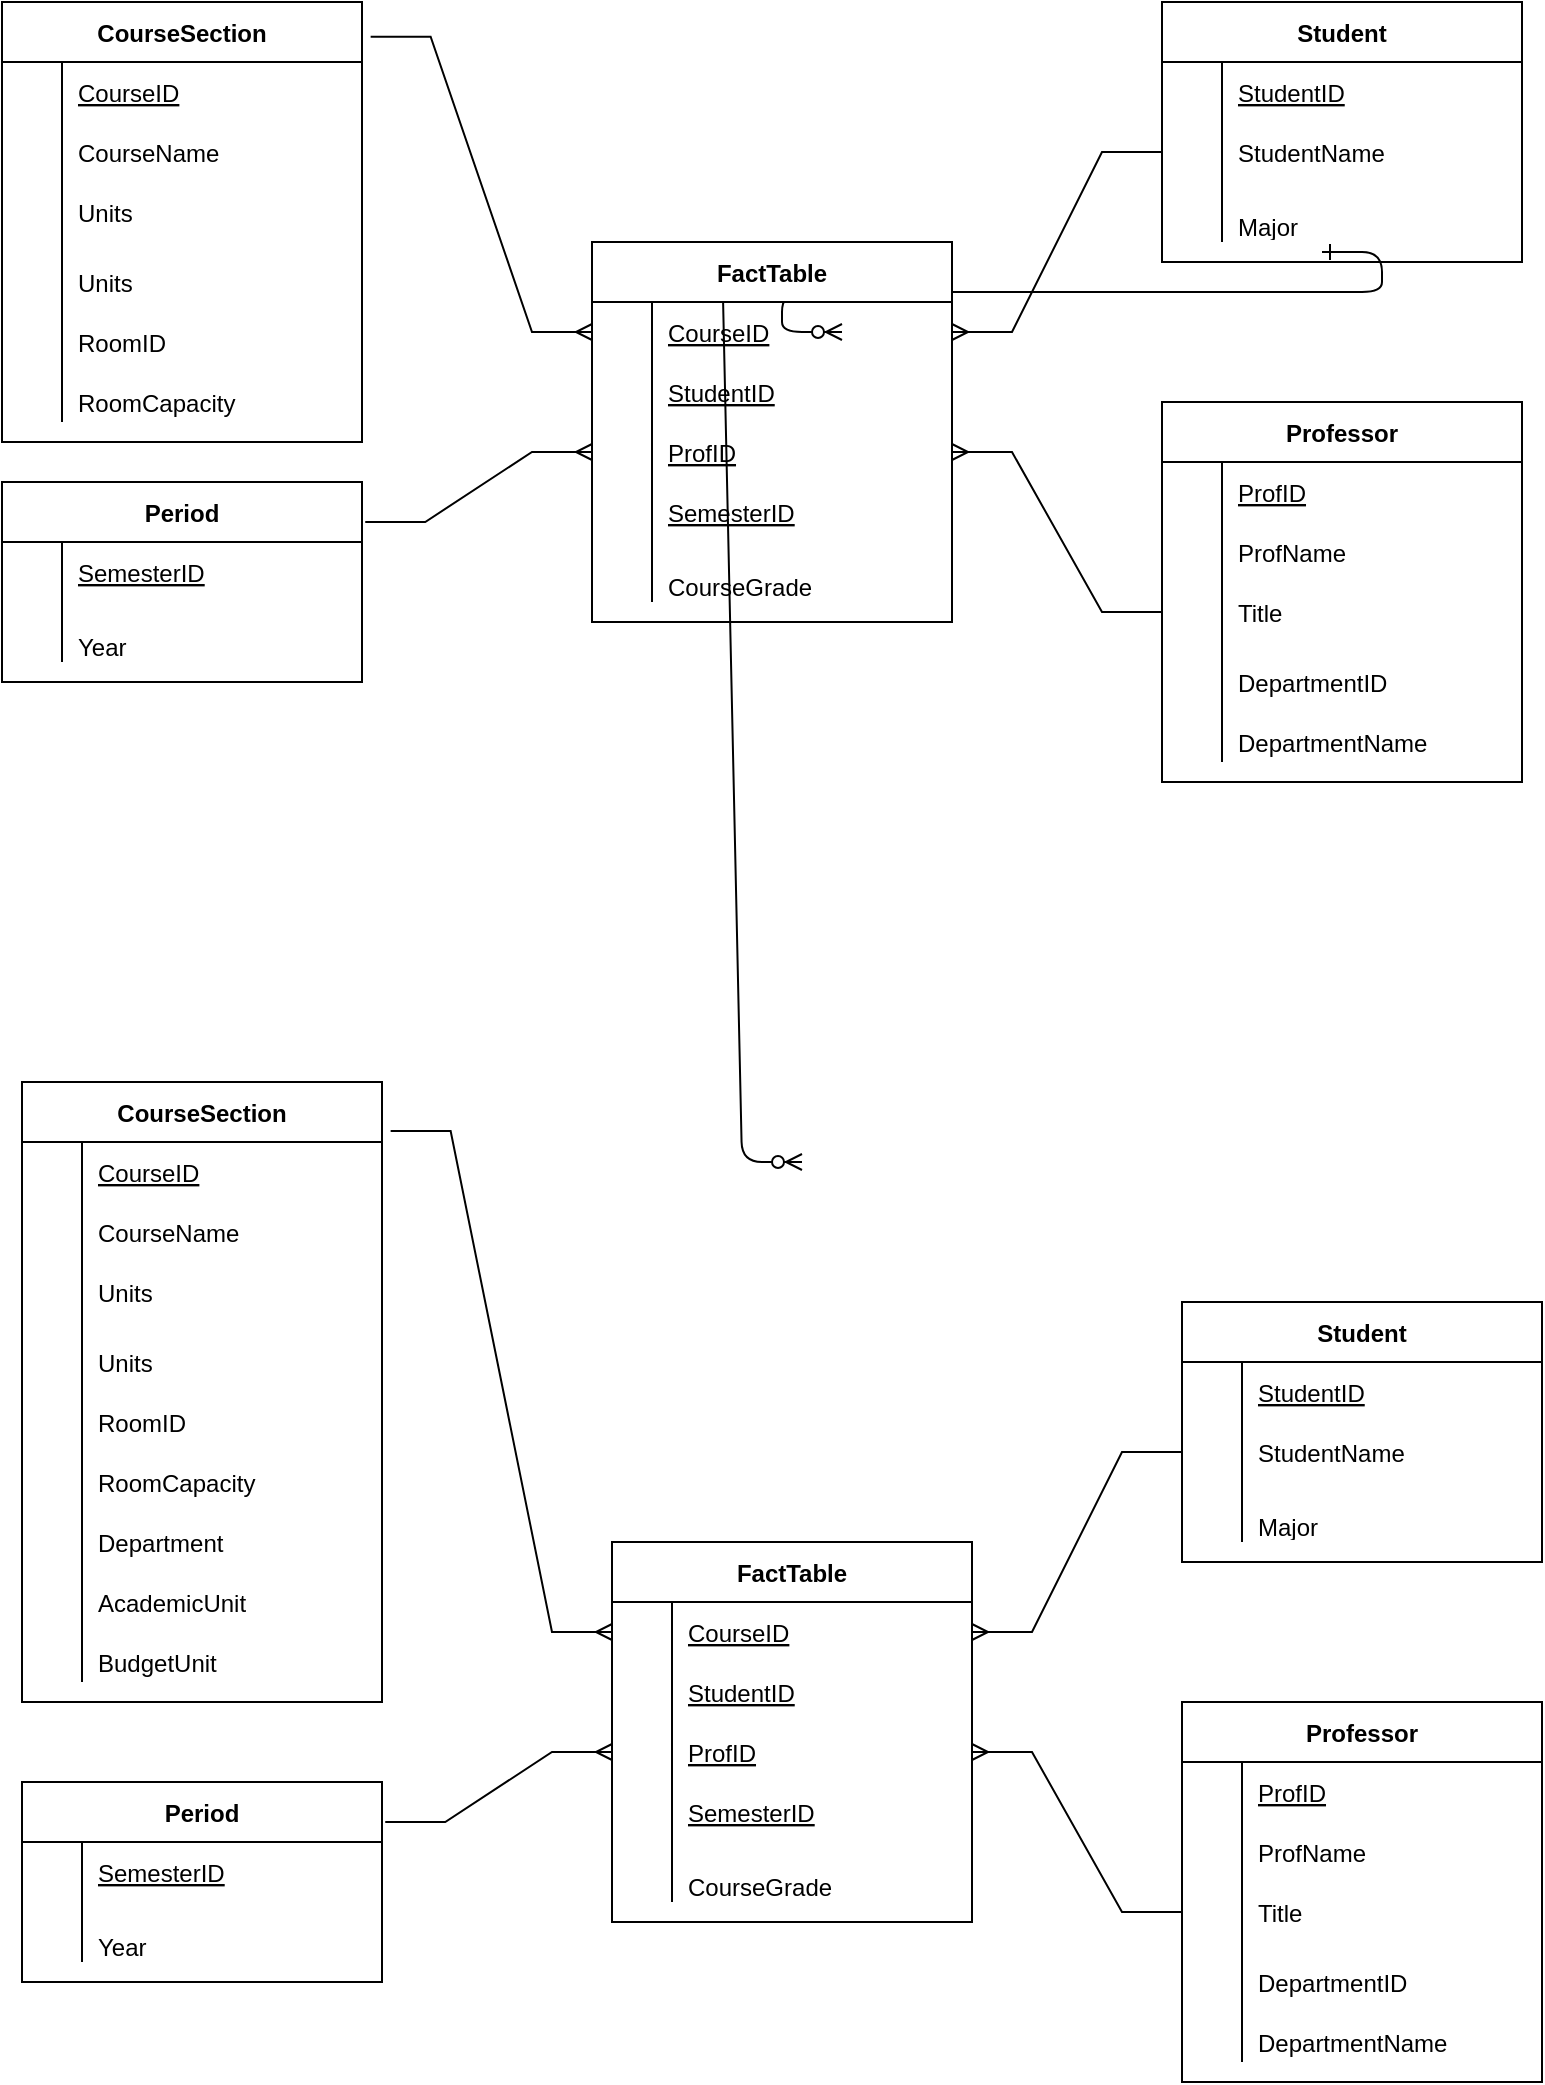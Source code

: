 <mxfile version="20.4.1" type="github">
  <diagram id="R2lEEEUBdFMjLlhIrx00" name="Page-1">
    <mxGraphModel dx="989" dy="513" grid="1" gridSize="10" guides="1" tooltips="1" connect="1" arrows="1" fold="1" page="1" pageScale="1" pageWidth="850" pageHeight="1100" math="0" shadow="0" extFonts="Permanent Marker^https://fonts.googleapis.com/css?family=Permanent+Marker">
      <root>
        <mxCell id="0" />
        <mxCell id="1" parent="0" />
        <mxCell id="C-vyLk0tnHw3VtMMgP7b-1" value="" style="edgeStyle=entityRelationEdgeStyle;endArrow=ERzeroToMany;startArrow=ERone;endFill=1;startFill=0;" parent="1" target="C-vyLk0tnHw3VtMMgP7b-6" edge="1">
          <mxGeometry width="100" height="100" relative="1" as="geometry">
            <mxPoint x="370" y="165" as="sourcePoint" />
            <mxPoint x="440" y="620" as="targetPoint" />
          </mxGeometry>
        </mxCell>
        <mxCell id="C-vyLk0tnHw3VtMMgP7b-12" value="" style="edgeStyle=entityRelationEdgeStyle;endArrow=ERzeroToMany;startArrow=ERone;endFill=1;startFill=0;" parent="1" target="C-vyLk0tnHw3VtMMgP7b-17" edge="1">
          <mxGeometry width="100" height="100" relative="1" as="geometry">
            <mxPoint x="700" y="165" as="sourcePoint" />
            <mxPoint x="460" y="205" as="targetPoint" />
          </mxGeometry>
        </mxCell>
        <mxCell id="HSS70g6bYZJWg5Bg4M9G-1" value="CourseSection" style="shape=table;startSize=30;container=1;collapsible=1;childLayout=tableLayout;fixedRows=1;rowLines=0;fontStyle=1;align=center;resizeLast=1;" vertex="1" parent="1">
          <mxGeometry x="40" y="40" width="180" height="220" as="geometry">
            <mxRectangle x="140" y="142" width="130" height="30" as="alternateBounds" />
          </mxGeometry>
        </mxCell>
        <mxCell id="HSS70g6bYZJWg5Bg4M9G-5" value="" style="shape=tableRow;horizontal=0;startSize=0;swimlaneHead=0;swimlaneBody=0;fillColor=none;collapsible=0;dropTarget=0;points=[[0,0.5],[1,0.5]];portConstraint=eastwest;top=0;left=0;right=0;bottom=0;" vertex="1" parent="HSS70g6bYZJWg5Bg4M9G-1">
          <mxGeometry y="30" width="180" height="30" as="geometry" />
        </mxCell>
        <mxCell id="HSS70g6bYZJWg5Bg4M9G-6" value="" style="shape=partialRectangle;connectable=0;fillColor=none;top=0;left=0;bottom=0;right=0;editable=1;overflow=hidden;" vertex="1" parent="HSS70g6bYZJWg5Bg4M9G-5">
          <mxGeometry width="30" height="30" as="geometry">
            <mxRectangle width="30" height="30" as="alternateBounds" />
          </mxGeometry>
        </mxCell>
        <mxCell id="HSS70g6bYZJWg5Bg4M9G-7" value="CourseID" style="shape=partialRectangle;connectable=0;fillColor=none;top=0;left=0;bottom=0;right=0;align=left;spacingLeft=6;overflow=hidden;fontStyle=4" vertex="1" parent="HSS70g6bYZJWg5Bg4M9G-5">
          <mxGeometry x="30" width="150" height="30" as="geometry">
            <mxRectangle width="150" height="30" as="alternateBounds" />
          </mxGeometry>
        </mxCell>
        <mxCell id="HSS70g6bYZJWg5Bg4M9G-8" value="" style="shape=tableRow;horizontal=0;startSize=0;swimlaneHead=0;swimlaneBody=0;fillColor=none;collapsible=0;dropTarget=0;points=[[0,0.5],[1,0.5]];portConstraint=eastwest;top=0;left=0;right=0;bottom=0;" vertex="1" parent="HSS70g6bYZJWg5Bg4M9G-1">
          <mxGeometry y="60" width="180" height="30" as="geometry" />
        </mxCell>
        <mxCell id="HSS70g6bYZJWg5Bg4M9G-9" value="" style="shape=partialRectangle;connectable=0;fillColor=none;top=0;left=0;bottom=0;right=0;editable=1;overflow=hidden;" vertex="1" parent="HSS70g6bYZJWg5Bg4M9G-8">
          <mxGeometry width="30" height="30" as="geometry">
            <mxRectangle width="30" height="30" as="alternateBounds" />
          </mxGeometry>
        </mxCell>
        <mxCell id="HSS70g6bYZJWg5Bg4M9G-10" value="CourseName" style="shape=partialRectangle;connectable=0;fillColor=none;top=0;left=0;bottom=0;right=0;align=left;spacingLeft=6;overflow=hidden;" vertex="1" parent="HSS70g6bYZJWg5Bg4M9G-8">
          <mxGeometry x="30" width="150" height="30" as="geometry">
            <mxRectangle width="150" height="30" as="alternateBounds" />
          </mxGeometry>
        </mxCell>
        <mxCell id="HSS70g6bYZJWg5Bg4M9G-11" value="" style="shape=tableRow;horizontal=0;startSize=0;swimlaneHead=0;swimlaneBody=0;fillColor=none;collapsible=0;dropTarget=0;points=[[0,0.5],[1,0.5]];portConstraint=eastwest;top=0;left=0;right=0;bottom=0;" vertex="1" parent="HSS70g6bYZJWg5Bg4M9G-1">
          <mxGeometry y="90" width="180" height="30" as="geometry" />
        </mxCell>
        <mxCell id="HSS70g6bYZJWg5Bg4M9G-12" value="" style="shape=partialRectangle;connectable=0;fillColor=none;top=0;left=0;bottom=0;right=0;editable=1;overflow=hidden;" vertex="1" parent="HSS70g6bYZJWg5Bg4M9G-11">
          <mxGeometry width="30" height="30" as="geometry">
            <mxRectangle width="30" height="30" as="alternateBounds" />
          </mxGeometry>
        </mxCell>
        <mxCell id="HSS70g6bYZJWg5Bg4M9G-13" value="Units" style="shape=partialRectangle;connectable=0;fillColor=none;top=0;left=0;bottom=0;right=0;align=left;spacingLeft=6;overflow=hidden;" vertex="1" parent="HSS70g6bYZJWg5Bg4M9G-11">
          <mxGeometry x="30" width="150" height="30" as="geometry">
            <mxRectangle width="150" height="30" as="alternateBounds" />
          </mxGeometry>
        </mxCell>
        <mxCell id="HSS70g6bYZJWg5Bg4M9G-29" style="shape=tableRow;horizontal=0;startSize=0;swimlaneHead=0;swimlaneBody=0;fillColor=none;collapsible=0;dropTarget=0;points=[[0,0.5],[1,0.5]];portConstraint=eastwest;top=0;left=0;right=0;bottom=0;" vertex="1" parent="HSS70g6bYZJWg5Bg4M9G-1">
          <mxGeometry y="120" width="180" height="30" as="geometry" />
        </mxCell>
        <mxCell id="HSS70g6bYZJWg5Bg4M9G-30" style="shape=partialRectangle;connectable=0;fillColor=none;top=0;left=0;bottom=0;right=0;editable=1;overflow=hidden;" vertex="1" parent="HSS70g6bYZJWg5Bg4M9G-29">
          <mxGeometry width="30" height="30" as="geometry">
            <mxRectangle width="30" height="30" as="alternateBounds" />
          </mxGeometry>
        </mxCell>
        <mxCell id="HSS70g6bYZJWg5Bg4M9G-31" value="Units" style="shape=partialRectangle;connectable=0;fillColor=none;top=0;left=0;bottom=0;right=0;align=left;spacingLeft=6;overflow=hidden;verticalAlign=bottom;" vertex="1" parent="HSS70g6bYZJWg5Bg4M9G-29">
          <mxGeometry x="30" width="150" height="30" as="geometry">
            <mxRectangle width="150" height="30" as="alternateBounds" />
          </mxGeometry>
        </mxCell>
        <mxCell id="HSS70g6bYZJWg5Bg4M9G-32" style="shape=tableRow;horizontal=0;startSize=0;swimlaneHead=0;swimlaneBody=0;fillColor=none;collapsible=0;dropTarget=0;points=[[0,0.5],[1,0.5]];portConstraint=eastwest;top=0;left=0;right=0;bottom=0;" vertex="1" parent="HSS70g6bYZJWg5Bg4M9G-1">
          <mxGeometry y="150" width="180" height="30" as="geometry" />
        </mxCell>
        <mxCell id="HSS70g6bYZJWg5Bg4M9G-33" style="shape=partialRectangle;connectable=0;fillColor=none;top=0;left=0;bottom=0;right=0;editable=1;overflow=hidden;" vertex="1" parent="HSS70g6bYZJWg5Bg4M9G-32">
          <mxGeometry width="30" height="30" as="geometry">
            <mxRectangle width="30" height="30" as="alternateBounds" />
          </mxGeometry>
        </mxCell>
        <mxCell id="HSS70g6bYZJWg5Bg4M9G-34" value="RoomID" style="shape=partialRectangle;connectable=0;fillColor=none;top=0;left=0;bottom=0;right=0;align=left;spacingLeft=6;overflow=hidden;verticalAlign=bottom;" vertex="1" parent="HSS70g6bYZJWg5Bg4M9G-32">
          <mxGeometry x="30" width="150" height="30" as="geometry">
            <mxRectangle width="150" height="30" as="alternateBounds" />
          </mxGeometry>
        </mxCell>
        <mxCell id="HSS70g6bYZJWg5Bg4M9G-100" style="shape=tableRow;horizontal=0;startSize=0;swimlaneHead=0;swimlaneBody=0;fillColor=none;collapsible=0;dropTarget=0;points=[[0,0.5],[1,0.5]];portConstraint=eastwest;top=0;left=0;right=0;bottom=0;" vertex="1" parent="HSS70g6bYZJWg5Bg4M9G-1">
          <mxGeometry y="180" width="180" height="30" as="geometry" />
        </mxCell>
        <mxCell id="HSS70g6bYZJWg5Bg4M9G-101" style="shape=partialRectangle;connectable=0;fillColor=none;top=0;left=0;bottom=0;right=0;editable=1;overflow=hidden;" vertex="1" parent="HSS70g6bYZJWg5Bg4M9G-100">
          <mxGeometry width="30" height="30" as="geometry">
            <mxRectangle width="30" height="30" as="alternateBounds" />
          </mxGeometry>
        </mxCell>
        <mxCell id="HSS70g6bYZJWg5Bg4M9G-102" value="&#xa;RoomCapacity&#xa;&#xa;" style="shape=partialRectangle;connectable=0;fillColor=none;top=0;left=0;bottom=0;right=0;align=left;spacingLeft=6;overflow=hidden;verticalAlign=bottom;" vertex="1" parent="HSS70g6bYZJWg5Bg4M9G-100">
          <mxGeometry x="30" width="150" height="30" as="geometry">
            <mxRectangle width="150" height="30" as="alternateBounds" />
          </mxGeometry>
        </mxCell>
        <mxCell id="HSS70g6bYZJWg5Bg4M9G-35" value="Professor" style="shape=table;startSize=30;container=1;collapsible=1;childLayout=tableLayout;fixedRows=1;rowLines=0;fontStyle=1;align=center;resizeLast=1;" vertex="1" parent="1">
          <mxGeometry x="620" y="240" width="180" height="190" as="geometry">
            <mxRectangle x="140" y="142" width="130" height="30" as="alternateBounds" />
          </mxGeometry>
        </mxCell>
        <mxCell id="HSS70g6bYZJWg5Bg4M9G-39" value="" style="shape=tableRow;horizontal=0;startSize=0;swimlaneHead=0;swimlaneBody=0;fillColor=none;collapsible=0;dropTarget=0;points=[[0,0.5],[1,0.5]];portConstraint=eastwest;top=0;left=0;right=0;bottom=0;" vertex="1" parent="HSS70g6bYZJWg5Bg4M9G-35">
          <mxGeometry y="30" width="180" height="30" as="geometry" />
        </mxCell>
        <mxCell id="HSS70g6bYZJWg5Bg4M9G-40" value="" style="shape=partialRectangle;connectable=0;fillColor=none;top=0;left=0;bottom=0;right=0;editable=1;overflow=hidden;" vertex="1" parent="HSS70g6bYZJWg5Bg4M9G-39">
          <mxGeometry width="30" height="30" as="geometry">
            <mxRectangle width="30" height="30" as="alternateBounds" />
          </mxGeometry>
        </mxCell>
        <mxCell id="HSS70g6bYZJWg5Bg4M9G-41" value="ProfID" style="shape=partialRectangle;connectable=0;fillColor=none;top=0;left=0;bottom=0;right=0;align=left;spacingLeft=6;overflow=hidden;fontStyle=4" vertex="1" parent="HSS70g6bYZJWg5Bg4M9G-39">
          <mxGeometry x="30" width="150" height="30" as="geometry">
            <mxRectangle width="150" height="30" as="alternateBounds" />
          </mxGeometry>
        </mxCell>
        <mxCell id="HSS70g6bYZJWg5Bg4M9G-42" value="" style="shape=tableRow;horizontal=0;startSize=0;swimlaneHead=0;swimlaneBody=0;fillColor=none;collapsible=0;dropTarget=0;points=[[0,0.5],[1,0.5]];portConstraint=eastwest;top=0;left=0;right=0;bottom=0;" vertex="1" parent="HSS70g6bYZJWg5Bg4M9G-35">
          <mxGeometry y="60" width="180" height="30" as="geometry" />
        </mxCell>
        <mxCell id="HSS70g6bYZJWg5Bg4M9G-43" value="" style="shape=partialRectangle;connectable=0;fillColor=none;top=0;left=0;bottom=0;right=0;editable=1;overflow=hidden;" vertex="1" parent="HSS70g6bYZJWg5Bg4M9G-42">
          <mxGeometry width="30" height="30" as="geometry">
            <mxRectangle width="30" height="30" as="alternateBounds" />
          </mxGeometry>
        </mxCell>
        <mxCell id="HSS70g6bYZJWg5Bg4M9G-44" value="ProfName" style="shape=partialRectangle;connectable=0;fillColor=none;top=0;left=0;bottom=0;right=0;align=left;spacingLeft=6;overflow=hidden;" vertex="1" parent="HSS70g6bYZJWg5Bg4M9G-42">
          <mxGeometry x="30" width="150" height="30" as="geometry">
            <mxRectangle width="150" height="30" as="alternateBounds" />
          </mxGeometry>
        </mxCell>
        <mxCell id="HSS70g6bYZJWg5Bg4M9G-45" value="" style="shape=tableRow;horizontal=0;startSize=0;swimlaneHead=0;swimlaneBody=0;fillColor=none;collapsible=0;dropTarget=0;points=[[0,0.5],[1,0.5]];portConstraint=eastwest;top=0;left=0;right=0;bottom=0;" vertex="1" parent="HSS70g6bYZJWg5Bg4M9G-35">
          <mxGeometry y="90" width="180" height="30" as="geometry" />
        </mxCell>
        <mxCell id="HSS70g6bYZJWg5Bg4M9G-46" value="" style="shape=partialRectangle;connectable=0;fillColor=none;top=0;left=0;bottom=0;right=0;editable=1;overflow=hidden;" vertex="1" parent="HSS70g6bYZJWg5Bg4M9G-45">
          <mxGeometry width="30" height="30" as="geometry">
            <mxRectangle width="30" height="30" as="alternateBounds" />
          </mxGeometry>
        </mxCell>
        <mxCell id="HSS70g6bYZJWg5Bg4M9G-47" value="Title" style="shape=partialRectangle;connectable=0;fillColor=none;top=0;left=0;bottom=0;right=0;align=left;spacingLeft=6;overflow=hidden;" vertex="1" parent="HSS70g6bYZJWg5Bg4M9G-45">
          <mxGeometry x="30" width="150" height="30" as="geometry">
            <mxRectangle width="150" height="30" as="alternateBounds" />
          </mxGeometry>
        </mxCell>
        <mxCell id="HSS70g6bYZJWg5Bg4M9G-48" style="shape=tableRow;horizontal=0;startSize=0;swimlaneHead=0;swimlaneBody=0;fillColor=none;collapsible=0;dropTarget=0;points=[[0,0.5],[1,0.5]];portConstraint=eastwest;top=0;left=0;right=0;bottom=0;" vertex="1" parent="HSS70g6bYZJWg5Bg4M9G-35">
          <mxGeometry y="120" width="180" height="30" as="geometry" />
        </mxCell>
        <mxCell id="HSS70g6bYZJWg5Bg4M9G-49" style="shape=partialRectangle;connectable=0;fillColor=none;top=0;left=0;bottom=0;right=0;editable=1;overflow=hidden;" vertex="1" parent="HSS70g6bYZJWg5Bg4M9G-48">
          <mxGeometry width="30" height="30" as="geometry">
            <mxRectangle width="30" height="30" as="alternateBounds" />
          </mxGeometry>
        </mxCell>
        <mxCell id="HSS70g6bYZJWg5Bg4M9G-50" value="DepartmentID" style="shape=partialRectangle;connectable=0;fillColor=none;top=0;left=0;bottom=0;right=0;align=left;spacingLeft=6;overflow=hidden;verticalAlign=bottom;" vertex="1" parent="HSS70g6bYZJWg5Bg4M9G-48">
          <mxGeometry x="30" width="150" height="30" as="geometry">
            <mxRectangle width="150" height="30" as="alternateBounds" />
          </mxGeometry>
        </mxCell>
        <mxCell id="HSS70g6bYZJWg5Bg4M9G-106" style="shape=tableRow;horizontal=0;startSize=0;swimlaneHead=0;swimlaneBody=0;fillColor=none;collapsible=0;dropTarget=0;points=[[0,0.5],[1,0.5]];portConstraint=eastwest;top=0;left=0;right=0;bottom=0;" vertex="1" parent="HSS70g6bYZJWg5Bg4M9G-35">
          <mxGeometry y="150" width="180" height="30" as="geometry" />
        </mxCell>
        <mxCell id="HSS70g6bYZJWg5Bg4M9G-107" style="shape=partialRectangle;connectable=0;fillColor=none;top=0;left=0;bottom=0;right=0;editable=1;overflow=hidden;" vertex="1" parent="HSS70g6bYZJWg5Bg4M9G-106">
          <mxGeometry width="30" height="30" as="geometry">
            <mxRectangle width="30" height="30" as="alternateBounds" />
          </mxGeometry>
        </mxCell>
        <mxCell id="HSS70g6bYZJWg5Bg4M9G-108" value="&#xa;DepartmentName&#xa;&#xa;" style="shape=partialRectangle;connectable=0;fillColor=none;top=0;left=0;bottom=0;right=0;align=left;spacingLeft=6;overflow=hidden;verticalAlign=bottom;" vertex="1" parent="HSS70g6bYZJWg5Bg4M9G-106">
          <mxGeometry x="30" width="150" height="30" as="geometry">
            <mxRectangle width="150" height="30" as="alternateBounds" />
          </mxGeometry>
        </mxCell>
        <mxCell id="HSS70g6bYZJWg5Bg4M9G-54" value="Student" style="shape=table;startSize=30;container=1;collapsible=1;childLayout=tableLayout;fixedRows=1;rowLines=0;fontStyle=1;align=center;resizeLast=1;" vertex="1" parent="1">
          <mxGeometry x="620" y="40" width="180" height="130" as="geometry" />
        </mxCell>
        <mxCell id="HSS70g6bYZJWg5Bg4M9G-58" value="" style="shape=tableRow;horizontal=0;startSize=0;swimlaneHead=0;swimlaneBody=0;fillColor=none;collapsible=0;dropTarget=0;points=[[0,0.5],[1,0.5]];portConstraint=eastwest;top=0;left=0;right=0;bottom=0;" vertex="1" parent="HSS70g6bYZJWg5Bg4M9G-54">
          <mxGeometry y="30" width="180" height="30" as="geometry" />
        </mxCell>
        <mxCell id="HSS70g6bYZJWg5Bg4M9G-59" value="" style="shape=partialRectangle;connectable=0;fillColor=none;top=0;left=0;bottom=0;right=0;editable=1;overflow=hidden;" vertex="1" parent="HSS70g6bYZJWg5Bg4M9G-58">
          <mxGeometry width="30" height="30" as="geometry">
            <mxRectangle width="30" height="30" as="alternateBounds" />
          </mxGeometry>
        </mxCell>
        <mxCell id="HSS70g6bYZJWg5Bg4M9G-60" value="StudentID" style="shape=partialRectangle;connectable=0;fillColor=none;top=0;left=0;bottom=0;right=0;align=left;spacingLeft=6;overflow=hidden;fontStyle=4" vertex="1" parent="HSS70g6bYZJWg5Bg4M9G-58">
          <mxGeometry x="30" width="150" height="30" as="geometry">
            <mxRectangle width="150" height="30" as="alternateBounds" />
          </mxGeometry>
        </mxCell>
        <mxCell id="HSS70g6bYZJWg5Bg4M9G-61" value="" style="shape=tableRow;horizontal=0;startSize=0;swimlaneHead=0;swimlaneBody=0;fillColor=none;collapsible=0;dropTarget=0;points=[[0,0.5],[1,0.5]];portConstraint=eastwest;top=0;left=0;right=0;bottom=0;" vertex="1" parent="HSS70g6bYZJWg5Bg4M9G-54">
          <mxGeometry y="60" width="180" height="30" as="geometry" />
        </mxCell>
        <mxCell id="HSS70g6bYZJWg5Bg4M9G-62" value="" style="shape=partialRectangle;connectable=0;fillColor=none;top=0;left=0;bottom=0;right=0;editable=1;overflow=hidden;" vertex="1" parent="HSS70g6bYZJWg5Bg4M9G-61">
          <mxGeometry width="30" height="30" as="geometry">
            <mxRectangle width="30" height="30" as="alternateBounds" />
          </mxGeometry>
        </mxCell>
        <mxCell id="HSS70g6bYZJWg5Bg4M9G-63" value="StudentName" style="shape=partialRectangle;connectable=0;fillColor=none;top=0;left=0;bottom=0;right=0;align=left;spacingLeft=6;overflow=hidden;" vertex="1" parent="HSS70g6bYZJWg5Bg4M9G-61">
          <mxGeometry x="30" width="150" height="30" as="geometry">
            <mxRectangle width="150" height="30" as="alternateBounds" />
          </mxGeometry>
        </mxCell>
        <mxCell id="HSS70g6bYZJWg5Bg4M9G-97" style="shape=tableRow;horizontal=0;startSize=0;swimlaneHead=0;swimlaneBody=0;fillColor=none;collapsible=0;dropTarget=0;points=[[0,0.5],[1,0.5]];portConstraint=eastwest;top=0;left=0;right=0;bottom=0;" vertex="1" parent="HSS70g6bYZJWg5Bg4M9G-54">
          <mxGeometry y="90" width="180" height="30" as="geometry" />
        </mxCell>
        <mxCell id="HSS70g6bYZJWg5Bg4M9G-98" style="shape=partialRectangle;connectable=0;fillColor=none;top=0;left=0;bottom=0;right=0;editable=1;overflow=hidden;" vertex="1" parent="HSS70g6bYZJWg5Bg4M9G-97">
          <mxGeometry width="30" height="30" as="geometry">
            <mxRectangle width="30" height="30" as="alternateBounds" />
          </mxGeometry>
        </mxCell>
        <mxCell id="HSS70g6bYZJWg5Bg4M9G-99" value="&#xa;Major&#xa;&#xa;" style="shape=partialRectangle;connectable=0;fillColor=none;top=0;left=0;bottom=0;right=0;align=left;spacingLeft=6;overflow=hidden;" vertex="1" parent="HSS70g6bYZJWg5Bg4M9G-97">
          <mxGeometry x="30" width="150" height="30" as="geometry">
            <mxRectangle width="150" height="30" as="alternateBounds" />
          </mxGeometry>
        </mxCell>
        <mxCell id="HSS70g6bYZJWg5Bg4M9G-67" value="Period" style="shape=table;startSize=30;container=1;collapsible=1;childLayout=tableLayout;fixedRows=1;rowLines=0;fontStyle=1;align=center;resizeLast=1;" vertex="1" parent="1">
          <mxGeometry x="40" y="280" width="180" height="100" as="geometry" />
        </mxCell>
        <mxCell id="HSS70g6bYZJWg5Bg4M9G-71" value="" style="shape=tableRow;horizontal=0;startSize=0;swimlaneHead=0;swimlaneBody=0;fillColor=none;collapsible=0;dropTarget=0;points=[[0,0.5],[1,0.5]];portConstraint=eastwest;top=0;left=0;right=0;bottom=0;" vertex="1" parent="HSS70g6bYZJWg5Bg4M9G-67">
          <mxGeometry y="30" width="180" height="30" as="geometry" />
        </mxCell>
        <mxCell id="HSS70g6bYZJWg5Bg4M9G-72" value="" style="shape=partialRectangle;connectable=0;fillColor=none;top=0;left=0;bottom=0;right=0;editable=1;overflow=hidden;" vertex="1" parent="HSS70g6bYZJWg5Bg4M9G-71">
          <mxGeometry width="30" height="30" as="geometry">
            <mxRectangle width="30" height="30" as="alternateBounds" />
          </mxGeometry>
        </mxCell>
        <mxCell id="HSS70g6bYZJWg5Bg4M9G-73" value="SemesterID" style="shape=partialRectangle;connectable=0;fillColor=none;top=0;left=0;bottom=0;right=0;align=left;spacingLeft=6;overflow=hidden;fontStyle=4" vertex="1" parent="HSS70g6bYZJWg5Bg4M9G-71">
          <mxGeometry x="30" width="150" height="30" as="geometry">
            <mxRectangle width="150" height="30" as="alternateBounds" />
          </mxGeometry>
        </mxCell>
        <mxCell id="HSS70g6bYZJWg5Bg4M9G-103" style="shape=tableRow;horizontal=0;startSize=0;swimlaneHead=0;swimlaneBody=0;fillColor=none;collapsible=0;dropTarget=0;points=[[0,0.5],[1,0.5]];portConstraint=eastwest;top=0;left=0;right=0;bottom=0;" vertex="1" parent="HSS70g6bYZJWg5Bg4M9G-67">
          <mxGeometry y="60" width="180" height="30" as="geometry" />
        </mxCell>
        <mxCell id="HSS70g6bYZJWg5Bg4M9G-104" style="shape=partialRectangle;connectable=0;fillColor=none;top=0;left=0;bottom=0;right=0;editable=1;overflow=hidden;" vertex="1" parent="HSS70g6bYZJWg5Bg4M9G-103">
          <mxGeometry width="30" height="30" as="geometry">
            <mxRectangle width="30" height="30" as="alternateBounds" />
          </mxGeometry>
        </mxCell>
        <mxCell id="HSS70g6bYZJWg5Bg4M9G-105" value="&#xa;Year&#xa;&#xa;" style="shape=partialRectangle;connectable=0;fillColor=none;top=0;left=0;bottom=0;right=0;align=left;spacingLeft=6;overflow=hidden;" vertex="1" parent="HSS70g6bYZJWg5Bg4M9G-103">
          <mxGeometry x="30" width="150" height="30" as="geometry">
            <mxRectangle width="150" height="30" as="alternateBounds" />
          </mxGeometry>
        </mxCell>
        <mxCell id="HSS70g6bYZJWg5Bg4M9G-80" value="FactTable" style="shape=table;startSize=30;container=1;collapsible=1;childLayout=tableLayout;fixedRows=1;rowLines=0;fontStyle=1;align=center;resizeLast=1;" vertex="1" parent="1">
          <mxGeometry x="335" y="160" width="180" height="190" as="geometry" />
        </mxCell>
        <mxCell id="HSS70g6bYZJWg5Bg4M9G-84" value="" style="shape=tableRow;horizontal=0;startSize=0;swimlaneHead=0;swimlaneBody=0;fillColor=none;collapsible=0;dropTarget=0;points=[[0,0.5],[1,0.5]];portConstraint=eastwest;top=0;left=0;right=0;bottom=0;" vertex="1" parent="HSS70g6bYZJWg5Bg4M9G-80">
          <mxGeometry y="30" width="180" height="30" as="geometry" />
        </mxCell>
        <mxCell id="HSS70g6bYZJWg5Bg4M9G-85" value="" style="shape=partialRectangle;connectable=0;fillColor=none;top=0;left=0;bottom=0;right=0;editable=1;overflow=hidden;" vertex="1" parent="HSS70g6bYZJWg5Bg4M9G-84">
          <mxGeometry width="30" height="30" as="geometry">
            <mxRectangle width="30" height="30" as="alternateBounds" />
          </mxGeometry>
        </mxCell>
        <mxCell id="HSS70g6bYZJWg5Bg4M9G-86" value="CourseID" style="shape=partialRectangle;connectable=0;fillColor=none;top=0;left=0;bottom=0;right=0;align=left;spacingLeft=6;overflow=hidden;fontStyle=4" vertex="1" parent="HSS70g6bYZJWg5Bg4M9G-84">
          <mxGeometry x="30" width="150" height="30" as="geometry">
            <mxRectangle width="150" height="30" as="alternateBounds" />
          </mxGeometry>
        </mxCell>
        <mxCell id="HSS70g6bYZJWg5Bg4M9G-87" value="" style="shape=tableRow;horizontal=0;startSize=0;swimlaneHead=0;swimlaneBody=0;fillColor=none;collapsible=0;dropTarget=0;points=[[0,0.5],[1,0.5]];portConstraint=eastwest;top=0;left=0;right=0;bottom=0;" vertex="1" parent="HSS70g6bYZJWg5Bg4M9G-80">
          <mxGeometry y="60" width="180" height="30" as="geometry" />
        </mxCell>
        <mxCell id="HSS70g6bYZJWg5Bg4M9G-88" value="" style="shape=partialRectangle;connectable=0;fillColor=none;top=0;left=0;bottom=0;right=0;editable=1;overflow=hidden;" vertex="1" parent="HSS70g6bYZJWg5Bg4M9G-87">
          <mxGeometry width="30" height="30" as="geometry">
            <mxRectangle width="30" height="30" as="alternateBounds" />
          </mxGeometry>
        </mxCell>
        <mxCell id="HSS70g6bYZJWg5Bg4M9G-89" value="StudentID" style="shape=partialRectangle;connectable=0;fillColor=none;top=0;left=0;bottom=0;right=0;align=left;spacingLeft=6;overflow=hidden;fontStyle=4" vertex="1" parent="HSS70g6bYZJWg5Bg4M9G-87">
          <mxGeometry x="30" width="150" height="30" as="geometry">
            <mxRectangle width="150" height="30" as="alternateBounds" />
          </mxGeometry>
        </mxCell>
        <mxCell id="HSS70g6bYZJWg5Bg4M9G-90" value="" style="shape=tableRow;horizontal=0;startSize=0;swimlaneHead=0;swimlaneBody=0;fillColor=none;collapsible=0;dropTarget=0;points=[[0,0.5],[1,0.5]];portConstraint=eastwest;top=0;left=0;right=0;bottom=0;" vertex="1" parent="HSS70g6bYZJWg5Bg4M9G-80">
          <mxGeometry y="90" width="180" height="30" as="geometry" />
        </mxCell>
        <mxCell id="HSS70g6bYZJWg5Bg4M9G-91" value="" style="shape=partialRectangle;connectable=0;fillColor=none;top=0;left=0;bottom=0;right=0;editable=1;overflow=hidden;" vertex="1" parent="HSS70g6bYZJWg5Bg4M9G-90">
          <mxGeometry width="30" height="30" as="geometry">
            <mxRectangle width="30" height="30" as="alternateBounds" />
          </mxGeometry>
        </mxCell>
        <mxCell id="HSS70g6bYZJWg5Bg4M9G-92" value="ProfID" style="shape=partialRectangle;connectable=0;fillColor=none;top=0;left=0;bottom=0;right=0;align=left;spacingLeft=6;overflow=hidden;fontStyle=4" vertex="1" parent="HSS70g6bYZJWg5Bg4M9G-90">
          <mxGeometry x="30" width="150" height="30" as="geometry">
            <mxRectangle width="150" height="30" as="alternateBounds" />
          </mxGeometry>
        </mxCell>
        <mxCell id="HSS70g6bYZJWg5Bg4M9G-94" style="shape=tableRow;horizontal=0;startSize=0;swimlaneHead=0;swimlaneBody=0;fillColor=none;collapsible=0;dropTarget=0;points=[[0,0.5],[1,0.5]];portConstraint=eastwest;top=0;left=0;right=0;bottom=0;" vertex="1" parent="HSS70g6bYZJWg5Bg4M9G-80">
          <mxGeometry y="120" width="180" height="30" as="geometry" />
        </mxCell>
        <mxCell id="HSS70g6bYZJWg5Bg4M9G-95" style="shape=partialRectangle;connectable=0;fillColor=none;top=0;left=0;bottom=0;right=0;editable=1;overflow=hidden;" vertex="1" parent="HSS70g6bYZJWg5Bg4M9G-94">
          <mxGeometry width="30" height="30" as="geometry">
            <mxRectangle width="30" height="30" as="alternateBounds" />
          </mxGeometry>
        </mxCell>
        <mxCell id="HSS70g6bYZJWg5Bg4M9G-96" value="SemesterID" style="shape=partialRectangle;connectable=0;fillColor=none;top=0;left=0;bottom=0;right=0;align=left;spacingLeft=6;overflow=hidden;fontStyle=4" vertex="1" parent="HSS70g6bYZJWg5Bg4M9G-94">
          <mxGeometry x="30" width="150" height="30" as="geometry">
            <mxRectangle width="150" height="30" as="alternateBounds" />
          </mxGeometry>
        </mxCell>
        <mxCell id="HSS70g6bYZJWg5Bg4M9G-114" style="shape=tableRow;horizontal=0;startSize=0;swimlaneHead=0;swimlaneBody=0;fillColor=none;collapsible=0;dropTarget=0;points=[[0,0.5],[1,0.5]];portConstraint=eastwest;top=0;left=0;right=0;bottom=0;" vertex="1" parent="HSS70g6bYZJWg5Bg4M9G-80">
          <mxGeometry y="150" width="180" height="30" as="geometry" />
        </mxCell>
        <mxCell id="HSS70g6bYZJWg5Bg4M9G-115" style="shape=partialRectangle;connectable=0;fillColor=none;top=0;left=0;bottom=0;right=0;editable=1;overflow=hidden;" vertex="1" parent="HSS70g6bYZJWg5Bg4M9G-114">
          <mxGeometry width="30" height="30" as="geometry">
            <mxRectangle width="30" height="30" as="alternateBounds" />
          </mxGeometry>
        </mxCell>
        <mxCell id="HSS70g6bYZJWg5Bg4M9G-116" value="&#xa;CourseGrade&#xa;&#xa;" style="shape=partialRectangle;connectable=0;fillColor=none;top=0;left=0;bottom=0;right=0;align=left;spacingLeft=6;overflow=hidden;" vertex="1" parent="HSS70g6bYZJWg5Bg4M9G-114">
          <mxGeometry x="30" width="150" height="30" as="geometry">
            <mxRectangle width="150" height="30" as="alternateBounds" />
          </mxGeometry>
        </mxCell>
        <mxCell id="HSS70g6bYZJWg5Bg4M9G-93" value="" style="edgeStyle=entityRelationEdgeStyle;fontSize=12;html=1;endArrow=ERmany;rounded=0;exitX=1.024;exitY=0.079;exitDx=0;exitDy=0;entryX=0;entryY=0.5;entryDx=0;entryDy=0;exitPerimeter=0;" edge="1" parent="1" source="HSS70g6bYZJWg5Bg4M9G-1">
          <mxGeometry width="100" height="100" relative="1" as="geometry">
            <mxPoint x="220" y="85" as="sourcePoint" />
            <mxPoint x="335" y="205" as="targetPoint" />
          </mxGeometry>
        </mxCell>
        <mxCell id="HSS70g6bYZJWg5Bg4M9G-109" value="" style="edgeStyle=entityRelationEdgeStyle;fontSize=12;html=1;endArrow=ERmany;rounded=0;exitX=1.009;exitY=0.2;exitDx=0;exitDy=0;exitPerimeter=0;entryX=0;entryY=0.5;entryDx=0;entryDy=0;" edge="1" parent="1" source="HSS70g6bYZJWg5Bg4M9G-67" target="HSS70g6bYZJWg5Bg4M9G-90">
          <mxGeometry width="100" height="100" relative="1" as="geometry">
            <mxPoint x="230" y="95" as="sourcePoint" />
            <mxPoint x="330" y="270" as="targetPoint" />
          </mxGeometry>
        </mxCell>
        <mxCell id="HSS70g6bYZJWg5Bg4M9G-110" value="" style="edgeStyle=entityRelationEdgeStyle;fontSize=12;html=1;endArrow=ERmany;rounded=0;exitX=0;exitY=0.5;exitDx=0;exitDy=0;entryX=1;entryY=0.5;entryDx=0;entryDy=0;" edge="1" parent="1" source="HSS70g6bYZJWg5Bg4M9G-45" target="HSS70g6bYZJWg5Bg4M9G-90">
          <mxGeometry width="100" height="100" relative="1" as="geometry">
            <mxPoint x="231.62" y="310" as="sourcePoint" />
            <mxPoint x="345" y="275" as="targetPoint" />
          </mxGeometry>
        </mxCell>
        <mxCell id="HSS70g6bYZJWg5Bg4M9G-113" value="" style="edgeStyle=entityRelationEdgeStyle;fontSize=12;html=1;endArrow=ERmany;rounded=0;exitX=0;exitY=0.5;exitDx=0;exitDy=0;entryX=1;entryY=0.5;entryDx=0;entryDy=0;" edge="1" parent="1" source="HSS70g6bYZJWg5Bg4M9G-61" target="HSS70g6bYZJWg5Bg4M9G-84">
          <mxGeometry width="100" height="100" relative="1" as="geometry">
            <mxPoint x="470.0" y="105" as="sourcePoint" />
            <mxPoint x="583.38" y="70" as="targetPoint" />
          </mxGeometry>
        </mxCell>
        <mxCell id="HSS70g6bYZJWg5Bg4M9G-117" value="CourseSection" style="shape=table;startSize=30;container=1;collapsible=1;childLayout=tableLayout;fixedRows=1;rowLines=0;fontStyle=1;align=center;resizeLast=1;" vertex="1" parent="1">
          <mxGeometry x="50" y="580" width="180" height="310" as="geometry">
            <mxRectangle x="140" y="142" width="130" height="30" as="alternateBounds" />
          </mxGeometry>
        </mxCell>
        <mxCell id="HSS70g6bYZJWg5Bg4M9G-118" value="" style="shape=tableRow;horizontal=0;startSize=0;swimlaneHead=0;swimlaneBody=0;fillColor=none;collapsible=0;dropTarget=0;points=[[0,0.5],[1,0.5]];portConstraint=eastwest;top=0;left=0;right=0;bottom=0;" vertex="1" parent="HSS70g6bYZJWg5Bg4M9G-117">
          <mxGeometry y="30" width="180" height="30" as="geometry" />
        </mxCell>
        <mxCell id="HSS70g6bYZJWg5Bg4M9G-119" value="" style="shape=partialRectangle;connectable=0;fillColor=none;top=0;left=0;bottom=0;right=0;editable=1;overflow=hidden;" vertex="1" parent="HSS70g6bYZJWg5Bg4M9G-118">
          <mxGeometry width="30" height="30" as="geometry">
            <mxRectangle width="30" height="30" as="alternateBounds" />
          </mxGeometry>
        </mxCell>
        <mxCell id="HSS70g6bYZJWg5Bg4M9G-120" value="CourseID" style="shape=partialRectangle;connectable=0;fillColor=none;top=0;left=0;bottom=0;right=0;align=left;spacingLeft=6;overflow=hidden;fontStyle=4" vertex="1" parent="HSS70g6bYZJWg5Bg4M9G-118">
          <mxGeometry x="30" width="150" height="30" as="geometry">
            <mxRectangle width="150" height="30" as="alternateBounds" />
          </mxGeometry>
        </mxCell>
        <mxCell id="HSS70g6bYZJWg5Bg4M9G-121" value="" style="shape=tableRow;horizontal=0;startSize=0;swimlaneHead=0;swimlaneBody=0;fillColor=none;collapsible=0;dropTarget=0;points=[[0,0.5],[1,0.5]];portConstraint=eastwest;top=0;left=0;right=0;bottom=0;" vertex="1" parent="HSS70g6bYZJWg5Bg4M9G-117">
          <mxGeometry y="60" width="180" height="30" as="geometry" />
        </mxCell>
        <mxCell id="HSS70g6bYZJWg5Bg4M9G-122" value="" style="shape=partialRectangle;connectable=0;fillColor=none;top=0;left=0;bottom=0;right=0;editable=1;overflow=hidden;" vertex="1" parent="HSS70g6bYZJWg5Bg4M9G-121">
          <mxGeometry width="30" height="30" as="geometry">
            <mxRectangle width="30" height="30" as="alternateBounds" />
          </mxGeometry>
        </mxCell>
        <mxCell id="HSS70g6bYZJWg5Bg4M9G-123" value="CourseName" style="shape=partialRectangle;connectable=0;fillColor=none;top=0;left=0;bottom=0;right=0;align=left;spacingLeft=6;overflow=hidden;" vertex="1" parent="HSS70g6bYZJWg5Bg4M9G-121">
          <mxGeometry x="30" width="150" height="30" as="geometry">
            <mxRectangle width="150" height="30" as="alternateBounds" />
          </mxGeometry>
        </mxCell>
        <mxCell id="HSS70g6bYZJWg5Bg4M9G-124" value="" style="shape=tableRow;horizontal=0;startSize=0;swimlaneHead=0;swimlaneBody=0;fillColor=none;collapsible=0;dropTarget=0;points=[[0,0.5],[1,0.5]];portConstraint=eastwest;top=0;left=0;right=0;bottom=0;" vertex="1" parent="HSS70g6bYZJWg5Bg4M9G-117">
          <mxGeometry y="90" width="180" height="30" as="geometry" />
        </mxCell>
        <mxCell id="HSS70g6bYZJWg5Bg4M9G-125" value="" style="shape=partialRectangle;connectable=0;fillColor=none;top=0;left=0;bottom=0;right=0;editable=1;overflow=hidden;" vertex="1" parent="HSS70g6bYZJWg5Bg4M9G-124">
          <mxGeometry width="30" height="30" as="geometry">
            <mxRectangle width="30" height="30" as="alternateBounds" />
          </mxGeometry>
        </mxCell>
        <mxCell id="HSS70g6bYZJWg5Bg4M9G-126" value="Units" style="shape=partialRectangle;connectable=0;fillColor=none;top=0;left=0;bottom=0;right=0;align=left;spacingLeft=6;overflow=hidden;" vertex="1" parent="HSS70g6bYZJWg5Bg4M9G-124">
          <mxGeometry x="30" width="150" height="30" as="geometry">
            <mxRectangle width="150" height="30" as="alternateBounds" />
          </mxGeometry>
        </mxCell>
        <mxCell id="HSS70g6bYZJWg5Bg4M9G-127" style="shape=tableRow;horizontal=0;startSize=0;swimlaneHead=0;swimlaneBody=0;fillColor=none;collapsible=0;dropTarget=0;points=[[0,0.5],[1,0.5]];portConstraint=eastwest;top=0;left=0;right=0;bottom=0;" vertex="1" parent="HSS70g6bYZJWg5Bg4M9G-117">
          <mxGeometry y="120" width="180" height="30" as="geometry" />
        </mxCell>
        <mxCell id="HSS70g6bYZJWg5Bg4M9G-128" style="shape=partialRectangle;connectable=0;fillColor=none;top=0;left=0;bottom=0;right=0;editable=1;overflow=hidden;" vertex="1" parent="HSS70g6bYZJWg5Bg4M9G-127">
          <mxGeometry width="30" height="30" as="geometry">
            <mxRectangle width="30" height="30" as="alternateBounds" />
          </mxGeometry>
        </mxCell>
        <mxCell id="HSS70g6bYZJWg5Bg4M9G-129" value="Units" style="shape=partialRectangle;connectable=0;fillColor=none;top=0;left=0;bottom=0;right=0;align=left;spacingLeft=6;overflow=hidden;verticalAlign=bottom;" vertex="1" parent="HSS70g6bYZJWg5Bg4M9G-127">
          <mxGeometry x="30" width="150" height="30" as="geometry">
            <mxRectangle width="150" height="30" as="alternateBounds" />
          </mxGeometry>
        </mxCell>
        <mxCell id="HSS70g6bYZJWg5Bg4M9G-130" style="shape=tableRow;horizontal=0;startSize=0;swimlaneHead=0;swimlaneBody=0;fillColor=none;collapsible=0;dropTarget=0;points=[[0,0.5],[1,0.5]];portConstraint=eastwest;top=0;left=0;right=0;bottom=0;" vertex="1" parent="HSS70g6bYZJWg5Bg4M9G-117">
          <mxGeometry y="150" width="180" height="30" as="geometry" />
        </mxCell>
        <mxCell id="HSS70g6bYZJWg5Bg4M9G-131" style="shape=partialRectangle;connectable=0;fillColor=none;top=0;left=0;bottom=0;right=0;editable=1;overflow=hidden;" vertex="1" parent="HSS70g6bYZJWg5Bg4M9G-130">
          <mxGeometry width="30" height="30" as="geometry">
            <mxRectangle width="30" height="30" as="alternateBounds" />
          </mxGeometry>
        </mxCell>
        <mxCell id="HSS70g6bYZJWg5Bg4M9G-132" value="RoomID" style="shape=partialRectangle;connectable=0;fillColor=none;top=0;left=0;bottom=0;right=0;align=left;spacingLeft=6;overflow=hidden;verticalAlign=bottom;" vertex="1" parent="HSS70g6bYZJWg5Bg4M9G-130">
          <mxGeometry x="30" width="150" height="30" as="geometry">
            <mxRectangle width="150" height="30" as="alternateBounds" />
          </mxGeometry>
        </mxCell>
        <mxCell id="HSS70g6bYZJWg5Bg4M9G-133" style="shape=tableRow;horizontal=0;startSize=0;swimlaneHead=0;swimlaneBody=0;fillColor=none;collapsible=0;dropTarget=0;points=[[0,0.5],[1,0.5]];portConstraint=eastwest;top=0;left=0;right=0;bottom=0;" vertex="1" parent="HSS70g6bYZJWg5Bg4M9G-117">
          <mxGeometry y="180" width="180" height="30" as="geometry" />
        </mxCell>
        <mxCell id="HSS70g6bYZJWg5Bg4M9G-134" style="shape=partialRectangle;connectable=0;fillColor=none;top=0;left=0;bottom=0;right=0;editable=1;overflow=hidden;" vertex="1" parent="HSS70g6bYZJWg5Bg4M9G-133">
          <mxGeometry width="30" height="30" as="geometry">
            <mxRectangle width="30" height="30" as="alternateBounds" />
          </mxGeometry>
        </mxCell>
        <mxCell id="HSS70g6bYZJWg5Bg4M9G-135" value="&#xa;RoomCapacity&#xa;&#xa;" style="shape=partialRectangle;connectable=0;fillColor=none;top=0;left=0;bottom=0;right=0;align=left;spacingLeft=6;overflow=hidden;verticalAlign=bottom;" vertex="1" parent="HSS70g6bYZJWg5Bg4M9G-133">
          <mxGeometry x="30" width="150" height="30" as="geometry">
            <mxRectangle width="150" height="30" as="alternateBounds" />
          </mxGeometry>
        </mxCell>
        <mxCell id="HSS70g6bYZJWg5Bg4M9G-189" style="shape=tableRow;horizontal=0;startSize=0;swimlaneHead=0;swimlaneBody=0;fillColor=none;collapsible=0;dropTarget=0;points=[[0,0.5],[1,0.5]];portConstraint=eastwest;top=0;left=0;right=0;bottom=0;" vertex="1" parent="HSS70g6bYZJWg5Bg4M9G-117">
          <mxGeometry y="210" width="180" height="30" as="geometry" />
        </mxCell>
        <mxCell id="HSS70g6bYZJWg5Bg4M9G-190" style="shape=partialRectangle;connectable=0;fillColor=none;top=0;left=0;bottom=0;right=0;editable=1;overflow=hidden;" vertex="1" parent="HSS70g6bYZJWg5Bg4M9G-189">
          <mxGeometry width="30" height="30" as="geometry">
            <mxRectangle width="30" height="30" as="alternateBounds" />
          </mxGeometry>
        </mxCell>
        <mxCell id="HSS70g6bYZJWg5Bg4M9G-191" value="Department" style="shape=partialRectangle;connectable=0;fillColor=none;top=0;left=0;bottom=0;right=0;align=left;spacingLeft=6;overflow=hidden;verticalAlign=bottom;" vertex="1" parent="HSS70g6bYZJWg5Bg4M9G-189">
          <mxGeometry x="30" width="150" height="30" as="geometry">
            <mxRectangle width="150" height="30" as="alternateBounds" />
          </mxGeometry>
        </mxCell>
        <mxCell id="HSS70g6bYZJWg5Bg4M9G-192" style="shape=tableRow;horizontal=0;startSize=0;swimlaneHead=0;swimlaneBody=0;fillColor=none;collapsible=0;dropTarget=0;points=[[0,0.5],[1,0.5]];portConstraint=eastwest;top=0;left=0;right=0;bottom=0;" vertex="1" parent="HSS70g6bYZJWg5Bg4M9G-117">
          <mxGeometry y="240" width="180" height="30" as="geometry" />
        </mxCell>
        <mxCell id="HSS70g6bYZJWg5Bg4M9G-193" style="shape=partialRectangle;connectable=0;fillColor=none;top=0;left=0;bottom=0;right=0;editable=1;overflow=hidden;" vertex="1" parent="HSS70g6bYZJWg5Bg4M9G-192">
          <mxGeometry width="30" height="30" as="geometry">
            <mxRectangle width="30" height="30" as="alternateBounds" />
          </mxGeometry>
        </mxCell>
        <mxCell id="HSS70g6bYZJWg5Bg4M9G-194" value="AcademicUnit" style="shape=partialRectangle;connectable=0;fillColor=none;top=0;left=0;bottom=0;right=0;align=left;spacingLeft=6;overflow=hidden;verticalAlign=bottom;" vertex="1" parent="HSS70g6bYZJWg5Bg4M9G-192">
          <mxGeometry x="30" width="150" height="30" as="geometry">
            <mxRectangle width="150" height="30" as="alternateBounds" />
          </mxGeometry>
        </mxCell>
        <mxCell id="HSS70g6bYZJWg5Bg4M9G-195" style="shape=tableRow;horizontal=0;startSize=0;swimlaneHead=0;swimlaneBody=0;fillColor=none;collapsible=0;dropTarget=0;points=[[0,0.5],[1,0.5]];portConstraint=eastwest;top=0;left=0;right=0;bottom=0;" vertex="1" parent="HSS70g6bYZJWg5Bg4M9G-117">
          <mxGeometry y="270" width="180" height="30" as="geometry" />
        </mxCell>
        <mxCell id="HSS70g6bYZJWg5Bg4M9G-196" style="shape=partialRectangle;connectable=0;fillColor=none;top=0;left=0;bottom=0;right=0;editable=1;overflow=hidden;" vertex="1" parent="HSS70g6bYZJWg5Bg4M9G-195">
          <mxGeometry width="30" height="30" as="geometry">
            <mxRectangle width="30" height="30" as="alternateBounds" />
          </mxGeometry>
        </mxCell>
        <mxCell id="HSS70g6bYZJWg5Bg4M9G-197" value="BudgetUnit" style="shape=partialRectangle;connectable=0;fillColor=none;top=0;left=0;bottom=0;right=0;align=left;spacingLeft=6;overflow=hidden;verticalAlign=bottom;" vertex="1" parent="HSS70g6bYZJWg5Bg4M9G-195">
          <mxGeometry x="30" width="150" height="30" as="geometry">
            <mxRectangle width="150" height="30" as="alternateBounds" />
          </mxGeometry>
        </mxCell>
        <mxCell id="HSS70g6bYZJWg5Bg4M9G-136" value="Professor" style="shape=table;startSize=30;container=1;collapsible=1;childLayout=tableLayout;fixedRows=1;rowLines=0;fontStyle=1;align=center;resizeLast=1;" vertex="1" parent="1">
          <mxGeometry x="630" y="890" width="180" height="190" as="geometry">
            <mxRectangle x="140" y="142" width="130" height="30" as="alternateBounds" />
          </mxGeometry>
        </mxCell>
        <mxCell id="HSS70g6bYZJWg5Bg4M9G-137" value="" style="shape=tableRow;horizontal=0;startSize=0;swimlaneHead=0;swimlaneBody=0;fillColor=none;collapsible=0;dropTarget=0;points=[[0,0.5],[1,0.5]];portConstraint=eastwest;top=0;left=0;right=0;bottom=0;" vertex="1" parent="HSS70g6bYZJWg5Bg4M9G-136">
          <mxGeometry y="30" width="180" height="30" as="geometry" />
        </mxCell>
        <mxCell id="HSS70g6bYZJWg5Bg4M9G-138" value="" style="shape=partialRectangle;connectable=0;fillColor=none;top=0;left=0;bottom=0;right=0;editable=1;overflow=hidden;" vertex="1" parent="HSS70g6bYZJWg5Bg4M9G-137">
          <mxGeometry width="30" height="30" as="geometry">
            <mxRectangle width="30" height="30" as="alternateBounds" />
          </mxGeometry>
        </mxCell>
        <mxCell id="HSS70g6bYZJWg5Bg4M9G-139" value="ProfID" style="shape=partialRectangle;connectable=0;fillColor=none;top=0;left=0;bottom=0;right=0;align=left;spacingLeft=6;overflow=hidden;fontStyle=4" vertex="1" parent="HSS70g6bYZJWg5Bg4M9G-137">
          <mxGeometry x="30" width="150" height="30" as="geometry">
            <mxRectangle width="150" height="30" as="alternateBounds" />
          </mxGeometry>
        </mxCell>
        <mxCell id="HSS70g6bYZJWg5Bg4M9G-140" value="" style="shape=tableRow;horizontal=0;startSize=0;swimlaneHead=0;swimlaneBody=0;fillColor=none;collapsible=0;dropTarget=0;points=[[0,0.5],[1,0.5]];portConstraint=eastwest;top=0;left=0;right=0;bottom=0;" vertex="1" parent="HSS70g6bYZJWg5Bg4M9G-136">
          <mxGeometry y="60" width="180" height="30" as="geometry" />
        </mxCell>
        <mxCell id="HSS70g6bYZJWg5Bg4M9G-141" value="" style="shape=partialRectangle;connectable=0;fillColor=none;top=0;left=0;bottom=0;right=0;editable=1;overflow=hidden;" vertex="1" parent="HSS70g6bYZJWg5Bg4M9G-140">
          <mxGeometry width="30" height="30" as="geometry">
            <mxRectangle width="30" height="30" as="alternateBounds" />
          </mxGeometry>
        </mxCell>
        <mxCell id="HSS70g6bYZJWg5Bg4M9G-142" value="ProfName" style="shape=partialRectangle;connectable=0;fillColor=none;top=0;left=0;bottom=0;right=0;align=left;spacingLeft=6;overflow=hidden;" vertex="1" parent="HSS70g6bYZJWg5Bg4M9G-140">
          <mxGeometry x="30" width="150" height="30" as="geometry">
            <mxRectangle width="150" height="30" as="alternateBounds" />
          </mxGeometry>
        </mxCell>
        <mxCell id="HSS70g6bYZJWg5Bg4M9G-143" value="" style="shape=tableRow;horizontal=0;startSize=0;swimlaneHead=0;swimlaneBody=0;fillColor=none;collapsible=0;dropTarget=0;points=[[0,0.5],[1,0.5]];portConstraint=eastwest;top=0;left=0;right=0;bottom=0;" vertex="1" parent="HSS70g6bYZJWg5Bg4M9G-136">
          <mxGeometry y="90" width="180" height="30" as="geometry" />
        </mxCell>
        <mxCell id="HSS70g6bYZJWg5Bg4M9G-144" value="" style="shape=partialRectangle;connectable=0;fillColor=none;top=0;left=0;bottom=0;right=0;editable=1;overflow=hidden;" vertex="1" parent="HSS70g6bYZJWg5Bg4M9G-143">
          <mxGeometry width="30" height="30" as="geometry">
            <mxRectangle width="30" height="30" as="alternateBounds" />
          </mxGeometry>
        </mxCell>
        <mxCell id="HSS70g6bYZJWg5Bg4M9G-145" value="Title" style="shape=partialRectangle;connectable=0;fillColor=none;top=0;left=0;bottom=0;right=0;align=left;spacingLeft=6;overflow=hidden;" vertex="1" parent="HSS70g6bYZJWg5Bg4M9G-143">
          <mxGeometry x="30" width="150" height="30" as="geometry">
            <mxRectangle width="150" height="30" as="alternateBounds" />
          </mxGeometry>
        </mxCell>
        <mxCell id="HSS70g6bYZJWg5Bg4M9G-146" style="shape=tableRow;horizontal=0;startSize=0;swimlaneHead=0;swimlaneBody=0;fillColor=none;collapsible=0;dropTarget=0;points=[[0,0.5],[1,0.5]];portConstraint=eastwest;top=0;left=0;right=0;bottom=0;" vertex="1" parent="HSS70g6bYZJWg5Bg4M9G-136">
          <mxGeometry y="120" width="180" height="30" as="geometry" />
        </mxCell>
        <mxCell id="HSS70g6bYZJWg5Bg4M9G-147" style="shape=partialRectangle;connectable=0;fillColor=none;top=0;left=0;bottom=0;right=0;editable=1;overflow=hidden;" vertex="1" parent="HSS70g6bYZJWg5Bg4M9G-146">
          <mxGeometry width="30" height="30" as="geometry">
            <mxRectangle width="30" height="30" as="alternateBounds" />
          </mxGeometry>
        </mxCell>
        <mxCell id="HSS70g6bYZJWg5Bg4M9G-148" value="DepartmentID" style="shape=partialRectangle;connectable=0;fillColor=none;top=0;left=0;bottom=0;right=0;align=left;spacingLeft=6;overflow=hidden;verticalAlign=bottom;" vertex="1" parent="HSS70g6bYZJWg5Bg4M9G-146">
          <mxGeometry x="30" width="150" height="30" as="geometry">
            <mxRectangle width="150" height="30" as="alternateBounds" />
          </mxGeometry>
        </mxCell>
        <mxCell id="HSS70g6bYZJWg5Bg4M9G-149" style="shape=tableRow;horizontal=0;startSize=0;swimlaneHead=0;swimlaneBody=0;fillColor=none;collapsible=0;dropTarget=0;points=[[0,0.5],[1,0.5]];portConstraint=eastwest;top=0;left=0;right=0;bottom=0;" vertex="1" parent="HSS70g6bYZJWg5Bg4M9G-136">
          <mxGeometry y="150" width="180" height="30" as="geometry" />
        </mxCell>
        <mxCell id="HSS70g6bYZJWg5Bg4M9G-150" style="shape=partialRectangle;connectable=0;fillColor=none;top=0;left=0;bottom=0;right=0;editable=1;overflow=hidden;" vertex="1" parent="HSS70g6bYZJWg5Bg4M9G-149">
          <mxGeometry width="30" height="30" as="geometry">
            <mxRectangle width="30" height="30" as="alternateBounds" />
          </mxGeometry>
        </mxCell>
        <mxCell id="HSS70g6bYZJWg5Bg4M9G-151" value="&#xa;DepartmentName&#xa;&#xa;" style="shape=partialRectangle;connectable=0;fillColor=none;top=0;left=0;bottom=0;right=0;align=left;spacingLeft=6;overflow=hidden;verticalAlign=bottom;" vertex="1" parent="HSS70g6bYZJWg5Bg4M9G-149">
          <mxGeometry x="30" width="150" height="30" as="geometry">
            <mxRectangle width="150" height="30" as="alternateBounds" />
          </mxGeometry>
        </mxCell>
        <mxCell id="HSS70g6bYZJWg5Bg4M9G-152" value="Student" style="shape=table;startSize=30;container=1;collapsible=1;childLayout=tableLayout;fixedRows=1;rowLines=0;fontStyle=1;align=center;resizeLast=1;" vertex="1" parent="1">
          <mxGeometry x="630" y="690" width="180" height="130" as="geometry" />
        </mxCell>
        <mxCell id="HSS70g6bYZJWg5Bg4M9G-153" value="" style="shape=tableRow;horizontal=0;startSize=0;swimlaneHead=0;swimlaneBody=0;fillColor=none;collapsible=0;dropTarget=0;points=[[0,0.5],[1,0.5]];portConstraint=eastwest;top=0;left=0;right=0;bottom=0;" vertex="1" parent="HSS70g6bYZJWg5Bg4M9G-152">
          <mxGeometry y="30" width="180" height="30" as="geometry" />
        </mxCell>
        <mxCell id="HSS70g6bYZJWg5Bg4M9G-154" value="" style="shape=partialRectangle;connectable=0;fillColor=none;top=0;left=0;bottom=0;right=0;editable=1;overflow=hidden;" vertex="1" parent="HSS70g6bYZJWg5Bg4M9G-153">
          <mxGeometry width="30" height="30" as="geometry">
            <mxRectangle width="30" height="30" as="alternateBounds" />
          </mxGeometry>
        </mxCell>
        <mxCell id="HSS70g6bYZJWg5Bg4M9G-155" value="StudentID" style="shape=partialRectangle;connectable=0;fillColor=none;top=0;left=0;bottom=0;right=0;align=left;spacingLeft=6;overflow=hidden;fontStyle=4" vertex="1" parent="HSS70g6bYZJWg5Bg4M9G-153">
          <mxGeometry x="30" width="150" height="30" as="geometry">
            <mxRectangle width="150" height="30" as="alternateBounds" />
          </mxGeometry>
        </mxCell>
        <mxCell id="HSS70g6bYZJWg5Bg4M9G-156" value="" style="shape=tableRow;horizontal=0;startSize=0;swimlaneHead=0;swimlaneBody=0;fillColor=none;collapsible=0;dropTarget=0;points=[[0,0.5],[1,0.5]];portConstraint=eastwest;top=0;left=0;right=0;bottom=0;" vertex="1" parent="HSS70g6bYZJWg5Bg4M9G-152">
          <mxGeometry y="60" width="180" height="30" as="geometry" />
        </mxCell>
        <mxCell id="HSS70g6bYZJWg5Bg4M9G-157" value="" style="shape=partialRectangle;connectable=0;fillColor=none;top=0;left=0;bottom=0;right=0;editable=1;overflow=hidden;" vertex="1" parent="HSS70g6bYZJWg5Bg4M9G-156">
          <mxGeometry width="30" height="30" as="geometry">
            <mxRectangle width="30" height="30" as="alternateBounds" />
          </mxGeometry>
        </mxCell>
        <mxCell id="HSS70g6bYZJWg5Bg4M9G-158" value="StudentName" style="shape=partialRectangle;connectable=0;fillColor=none;top=0;left=0;bottom=0;right=0;align=left;spacingLeft=6;overflow=hidden;" vertex="1" parent="HSS70g6bYZJWg5Bg4M9G-156">
          <mxGeometry x="30" width="150" height="30" as="geometry">
            <mxRectangle width="150" height="30" as="alternateBounds" />
          </mxGeometry>
        </mxCell>
        <mxCell id="HSS70g6bYZJWg5Bg4M9G-159" style="shape=tableRow;horizontal=0;startSize=0;swimlaneHead=0;swimlaneBody=0;fillColor=none;collapsible=0;dropTarget=0;points=[[0,0.5],[1,0.5]];portConstraint=eastwest;top=0;left=0;right=0;bottom=0;" vertex="1" parent="HSS70g6bYZJWg5Bg4M9G-152">
          <mxGeometry y="90" width="180" height="30" as="geometry" />
        </mxCell>
        <mxCell id="HSS70g6bYZJWg5Bg4M9G-160" style="shape=partialRectangle;connectable=0;fillColor=none;top=0;left=0;bottom=0;right=0;editable=1;overflow=hidden;" vertex="1" parent="HSS70g6bYZJWg5Bg4M9G-159">
          <mxGeometry width="30" height="30" as="geometry">
            <mxRectangle width="30" height="30" as="alternateBounds" />
          </mxGeometry>
        </mxCell>
        <mxCell id="HSS70g6bYZJWg5Bg4M9G-161" value="&#xa;Major&#xa;&#xa;" style="shape=partialRectangle;connectable=0;fillColor=none;top=0;left=0;bottom=0;right=0;align=left;spacingLeft=6;overflow=hidden;" vertex="1" parent="HSS70g6bYZJWg5Bg4M9G-159">
          <mxGeometry x="30" width="150" height="30" as="geometry">
            <mxRectangle width="150" height="30" as="alternateBounds" />
          </mxGeometry>
        </mxCell>
        <mxCell id="HSS70g6bYZJWg5Bg4M9G-162" value="Period" style="shape=table;startSize=30;container=1;collapsible=1;childLayout=tableLayout;fixedRows=1;rowLines=0;fontStyle=1;align=center;resizeLast=1;" vertex="1" parent="1">
          <mxGeometry x="50" y="930" width="180" height="100" as="geometry" />
        </mxCell>
        <mxCell id="HSS70g6bYZJWg5Bg4M9G-163" value="" style="shape=tableRow;horizontal=0;startSize=0;swimlaneHead=0;swimlaneBody=0;fillColor=none;collapsible=0;dropTarget=0;points=[[0,0.5],[1,0.5]];portConstraint=eastwest;top=0;left=0;right=0;bottom=0;" vertex="1" parent="HSS70g6bYZJWg5Bg4M9G-162">
          <mxGeometry y="30" width="180" height="30" as="geometry" />
        </mxCell>
        <mxCell id="HSS70g6bYZJWg5Bg4M9G-164" value="" style="shape=partialRectangle;connectable=0;fillColor=none;top=0;left=0;bottom=0;right=0;editable=1;overflow=hidden;" vertex="1" parent="HSS70g6bYZJWg5Bg4M9G-163">
          <mxGeometry width="30" height="30" as="geometry">
            <mxRectangle width="30" height="30" as="alternateBounds" />
          </mxGeometry>
        </mxCell>
        <mxCell id="HSS70g6bYZJWg5Bg4M9G-165" value="SemesterID" style="shape=partialRectangle;connectable=0;fillColor=none;top=0;left=0;bottom=0;right=0;align=left;spacingLeft=6;overflow=hidden;fontStyle=4" vertex="1" parent="HSS70g6bYZJWg5Bg4M9G-163">
          <mxGeometry x="30" width="150" height="30" as="geometry">
            <mxRectangle width="150" height="30" as="alternateBounds" />
          </mxGeometry>
        </mxCell>
        <mxCell id="HSS70g6bYZJWg5Bg4M9G-166" style="shape=tableRow;horizontal=0;startSize=0;swimlaneHead=0;swimlaneBody=0;fillColor=none;collapsible=0;dropTarget=0;points=[[0,0.5],[1,0.5]];portConstraint=eastwest;top=0;left=0;right=0;bottom=0;" vertex="1" parent="HSS70g6bYZJWg5Bg4M9G-162">
          <mxGeometry y="60" width="180" height="30" as="geometry" />
        </mxCell>
        <mxCell id="HSS70g6bYZJWg5Bg4M9G-167" style="shape=partialRectangle;connectable=0;fillColor=none;top=0;left=0;bottom=0;right=0;editable=1;overflow=hidden;" vertex="1" parent="HSS70g6bYZJWg5Bg4M9G-166">
          <mxGeometry width="30" height="30" as="geometry">
            <mxRectangle width="30" height="30" as="alternateBounds" />
          </mxGeometry>
        </mxCell>
        <mxCell id="HSS70g6bYZJWg5Bg4M9G-168" value="&#xa;Year&#xa;&#xa;" style="shape=partialRectangle;connectable=0;fillColor=none;top=0;left=0;bottom=0;right=0;align=left;spacingLeft=6;overflow=hidden;" vertex="1" parent="HSS70g6bYZJWg5Bg4M9G-166">
          <mxGeometry x="30" width="150" height="30" as="geometry">
            <mxRectangle width="150" height="30" as="alternateBounds" />
          </mxGeometry>
        </mxCell>
        <mxCell id="HSS70g6bYZJWg5Bg4M9G-169" value="FactTable" style="shape=table;startSize=30;container=1;collapsible=1;childLayout=tableLayout;fixedRows=1;rowLines=0;fontStyle=1;align=center;resizeLast=1;" vertex="1" parent="1">
          <mxGeometry x="345" y="810" width="180" height="190" as="geometry" />
        </mxCell>
        <mxCell id="HSS70g6bYZJWg5Bg4M9G-170" value="" style="shape=tableRow;horizontal=0;startSize=0;swimlaneHead=0;swimlaneBody=0;fillColor=none;collapsible=0;dropTarget=0;points=[[0,0.5],[1,0.5]];portConstraint=eastwest;top=0;left=0;right=0;bottom=0;" vertex="1" parent="HSS70g6bYZJWg5Bg4M9G-169">
          <mxGeometry y="30" width="180" height="30" as="geometry" />
        </mxCell>
        <mxCell id="HSS70g6bYZJWg5Bg4M9G-171" value="" style="shape=partialRectangle;connectable=0;fillColor=none;top=0;left=0;bottom=0;right=0;editable=1;overflow=hidden;" vertex="1" parent="HSS70g6bYZJWg5Bg4M9G-170">
          <mxGeometry width="30" height="30" as="geometry">
            <mxRectangle width="30" height="30" as="alternateBounds" />
          </mxGeometry>
        </mxCell>
        <mxCell id="HSS70g6bYZJWg5Bg4M9G-172" value="CourseID" style="shape=partialRectangle;connectable=0;fillColor=none;top=0;left=0;bottom=0;right=0;align=left;spacingLeft=6;overflow=hidden;fontStyle=4" vertex="1" parent="HSS70g6bYZJWg5Bg4M9G-170">
          <mxGeometry x="30" width="150" height="30" as="geometry">
            <mxRectangle width="150" height="30" as="alternateBounds" />
          </mxGeometry>
        </mxCell>
        <mxCell id="HSS70g6bYZJWg5Bg4M9G-173" value="" style="shape=tableRow;horizontal=0;startSize=0;swimlaneHead=0;swimlaneBody=0;fillColor=none;collapsible=0;dropTarget=0;points=[[0,0.5],[1,0.5]];portConstraint=eastwest;top=0;left=0;right=0;bottom=0;" vertex="1" parent="HSS70g6bYZJWg5Bg4M9G-169">
          <mxGeometry y="60" width="180" height="30" as="geometry" />
        </mxCell>
        <mxCell id="HSS70g6bYZJWg5Bg4M9G-174" value="" style="shape=partialRectangle;connectable=0;fillColor=none;top=0;left=0;bottom=0;right=0;editable=1;overflow=hidden;" vertex="1" parent="HSS70g6bYZJWg5Bg4M9G-173">
          <mxGeometry width="30" height="30" as="geometry">
            <mxRectangle width="30" height="30" as="alternateBounds" />
          </mxGeometry>
        </mxCell>
        <mxCell id="HSS70g6bYZJWg5Bg4M9G-175" value="StudentID" style="shape=partialRectangle;connectable=0;fillColor=none;top=0;left=0;bottom=0;right=0;align=left;spacingLeft=6;overflow=hidden;fontStyle=4" vertex="1" parent="HSS70g6bYZJWg5Bg4M9G-173">
          <mxGeometry x="30" width="150" height="30" as="geometry">
            <mxRectangle width="150" height="30" as="alternateBounds" />
          </mxGeometry>
        </mxCell>
        <mxCell id="HSS70g6bYZJWg5Bg4M9G-176" value="" style="shape=tableRow;horizontal=0;startSize=0;swimlaneHead=0;swimlaneBody=0;fillColor=none;collapsible=0;dropTarget=0;points=[[0,0.5],[1,0.5]];portConstraint=eastwest;top=0;left=0;right=0;bottom=0;" vertex="1" parent="HSS70g6bYZJWg5Bg4M9G-169">
          <mxGeometry y="90" width="180" height="30" as="geometry" />
        </mxCell>
        <mxCell id="HSS70g6bYZJWg5Bg4M9G-177" value="" style="shape=partialRectangle;connectable=0;fillColor=none;top=0;left=0;bottom=0;right=0;editable=1;overflow=hidden;" vertex="1" parent="HSS70g6bYZJWg5Bg4M9G-176">
          <mxGeometry width="30" height="30" as="geometry">
            <mxRectangle width="30" height="30" as="alternateBounds" />
          </mxGeometry>
        </mxCell>
        <mxCell id="HSS70g6bYZJWg5Bg4M9G-178" value="ProfID" style="shape=partialRectangle;connectable=0;fillColor=none;top=0;left=0;bottom=0;right=0;align=left;spacingLeft=6;overflow=hidden;fontStyle=4" vertex="1" parent="HSS70g6bYZJWg5Bg4M9G-176">
          <mxGeometry x="30" width="150" height="30" as="geometry">
            <mxRectangle width="150" height="30" as="alternateBounds" />
          </mxGeometry>
        </mxCell>
        <mxCell id="HSS70g6bYZJWg5Bg4M9G-179" style="shape=tableRow;horizontal=0;startSize=0;swimlaneHead=0;swimlaneBody=0;fillColor=none;collapsible=0;dropTarget=0;points=[[0,0.5],[1,0.5]];portConstraint=eastwest;top=0;left=0;right=0;bottom=0;" vertex="1" parent="HSS70g6bYZJWg5Bg4M9G-169">
          <mxGeometry y="120" width="180" height="30" as="geometry" />
        </mxCell>
        <mxCell id="HSS70g6bYZJWg5Bg4M9G-180" style="shape=partialRectangle;connectable=0;fillColor=none;top=0;left=0;bottom=0;right=0;editable=1;overflow=hidden;" vertex="1" parent="HSS70g6bYZJWg5Bg4M9G-179">
          <mxGeometry width="30" height="30" as="geometry">
            <mxRectangle width="30" height="30" as="alternateBounds" />
          </mxGeometry>
        </mxCell>
        <mxCell id="HSS70g6bYZJWg5Bg4M9G-181" value="SemesterID" style="shape=partialRectangle;connectable=0;fillColor=none;top=0;left=0;bottom=0;right=0;align=left;spacingLeft=6;overflow=hidden;fontStyle=4" vertex="1" parent="HSS70g6bYZJWg5Bg4M9G-179">
          <mxGeometry x="30" width="150" height="30" as="geometry">
            <mxRectangle width="150" height="30" as="alternateBounds" />
          </mxGeometry>
        </mxCell>
        <mxCell id="HSS70g6bYZJWg5Bg4M9G-182" style="shape=tableRow;horizontal=0;startSize=0;swimlaneHead=0;swimlaneBody=0;fillColor=none;collapsible=0;dropTarget=0;points=[[0,0.5],[1,0.5]];portConstraint=eastwest;top=0;left=0;right=0;bottom=0;" vertex="1" parent="HSS70g6bYZJWg5Bg4M9G-169">
          <mxGeometry y="150" width="180" height="30" as="geometry" />
        </mxCell>
        <mxCell id="HSS70g6bYZJWg5Bg4M9G-183" style="shape=partialRectangle;connectable=0;fillColor=none;top=0;left=0;bottom=0;right=0;editable=1;overflow=hidden;" vertex="1" parent="HSS70g6bYZJWg5Bg4M9G-182">
          <mxGeometry width="30" height="30" as="geometry">
            <mxRectangle width="30" height="30" as="alternateBounds" />
          </mxGeometry>
        </mxCell>
        <mxCell id="HSS70g6bYZJWg5Bg4M9G-184" value="&#xa;CourseGrade&#xa;&#xa;" style="shape=partialRectangle;connectable=0;fillColor=none;top=0;left=0;bottom=0;right=0;align=left;spacingLeft=6;overflow=hidden;" vertex="1" parent="HSS70g6bYZJWg5Bg4M9G-182">
          <mxGeometry x="30" width="150" height="30" as="geometry">
            <mxRectangle width="150" height="30" as="alternateBounds" />
          </mxGeometry>
        </mxCell>
        <mxCell id="HSS70g6bYZJWg5Bg4M9G-185" value="" style="edgeStyle=entityRelationEdgeStyle;fontSize=12;html=1;endArrow=ERmany;rounded=0;exitX=1.024;exitY=0.079;exitDx=0;exitDy=0;entryX=0;entryY=0.5;entryDx=0;entryDy=0;exitPerimeter=0;" edge="1" parent="1" source="HSS70g6bYZJWg5Bg4M9G-117">
          <mxGeometry width="100" height="100" relative="1" as="geometry">
            <mxPoint x="230" y="735" as="sourcePoint" />
            <mxPoint x="345" y="855" as="targetPoint" />
          </mxGeometry>
        </mxCell>
        <mxCell id="HSS70g6bYZJWg5Bg4M9G-186" value="" style="edgeStyle=entityRelationEdgeStyle;fontSize=12;html=1;endArrow=ERmany;rounded=0;exitX=1.009;exitY=0.2;exitDx=0;exitDy=0;exitPerimeter=0;entryX=0;entryY=0.5;entryDx=0;entryDy=0;" edge="1" parent="1" source="HSS70g6bYZJWg5Bg4M9G-162" target="HSS70g6bYZJWg5Bg4M9G-176">
          <mxGeometry width="100" height="100" relative="1" as="geometry">
            <mxPoint x="240" y="745" as="sourcePoint" />
            <mxPoint x="340" y="920" as="targetPoint" />
          </mxGeometry>
        </mxCell>
        <mxCell id="HSS70g6bYZJWg5Bg4M9G-187" value="" style="edgeStyle=entityRelationEdgeStyle;fontSize=12;html=1;endArrow=ERmany;rounded=0;exitX=0;exitY=0.5;exitDx=0;exitDy=0;entryX=1;entryY=0.5;entryDx=0;entryDy=0;" edge="1" parent="1" source="HSS70g6bYZJWg5Bg4M9G-143" target="HSS70g6bYZJWg5Bg4M9G-176">
          <mxGeometry width="100" height="100" relative="1" as="geometry">
            <mxPoint x="241.62" y="960" as="sourcePoint" />
            <mxPoint x="355" y="925" as="targetPoint" />
          </mxGeometry>
        </mxCell>
        <mxCell id="HSS70g6bYZJWg5Bg4M9G-188" value="" style="edgeStyle=entityRelationEdgeStyle;fontSize=12;html=1;endArrow=ERmany;rounded=0;exitX=0;exitY=0.5;exitDx=0;exitDy=0;entryX=1;entryY=0.5;entryDx=0;entryDy=0;" edge="1" parent="1" source="HSS70g6bYZJWg5Bg4M9G-156" target="HSS70g6bYZJWg5Bg4M9G-170">
          <mxGeometry width="100" height="100" relative="1" as="geometry">
            <mxPoint x="480.0" y="755" as="sourcePoint" />
            <mxPoint x="593.38" y="720" as="targetPoint" />
          </mxGeometry>
        </mxCell>
      </root>
    </mxGraphModel>
  </diagram>
</mxfile>
